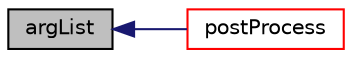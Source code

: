 digraph "argList"
{
  bgcolor="transparent";
  edge [fontname="Helvetica",fontsize="10",labelfontname="Helvetica",labelfontsize="10"];
  node [fontname="Helvetica",fontsize="10",shape=record];
  rankdir="LR";
  Node339 [label="argList",height=0.2,width=0.4,color="black", fillcolor="grey75", style="filled", fontcolor="black"];
  Node339 -> Node340 [dir="back",color="midnightblue",fontsize="10",style="solid",fontname="Helvetica"];
  Node340 [label="postProcess",height=0.2,width=0.4,color="red",URL="$a27769.html#a33eba5deec7806b2f522a21adeff2c9d",tooltip="Return true if the post-processing option is specified. "];
}
